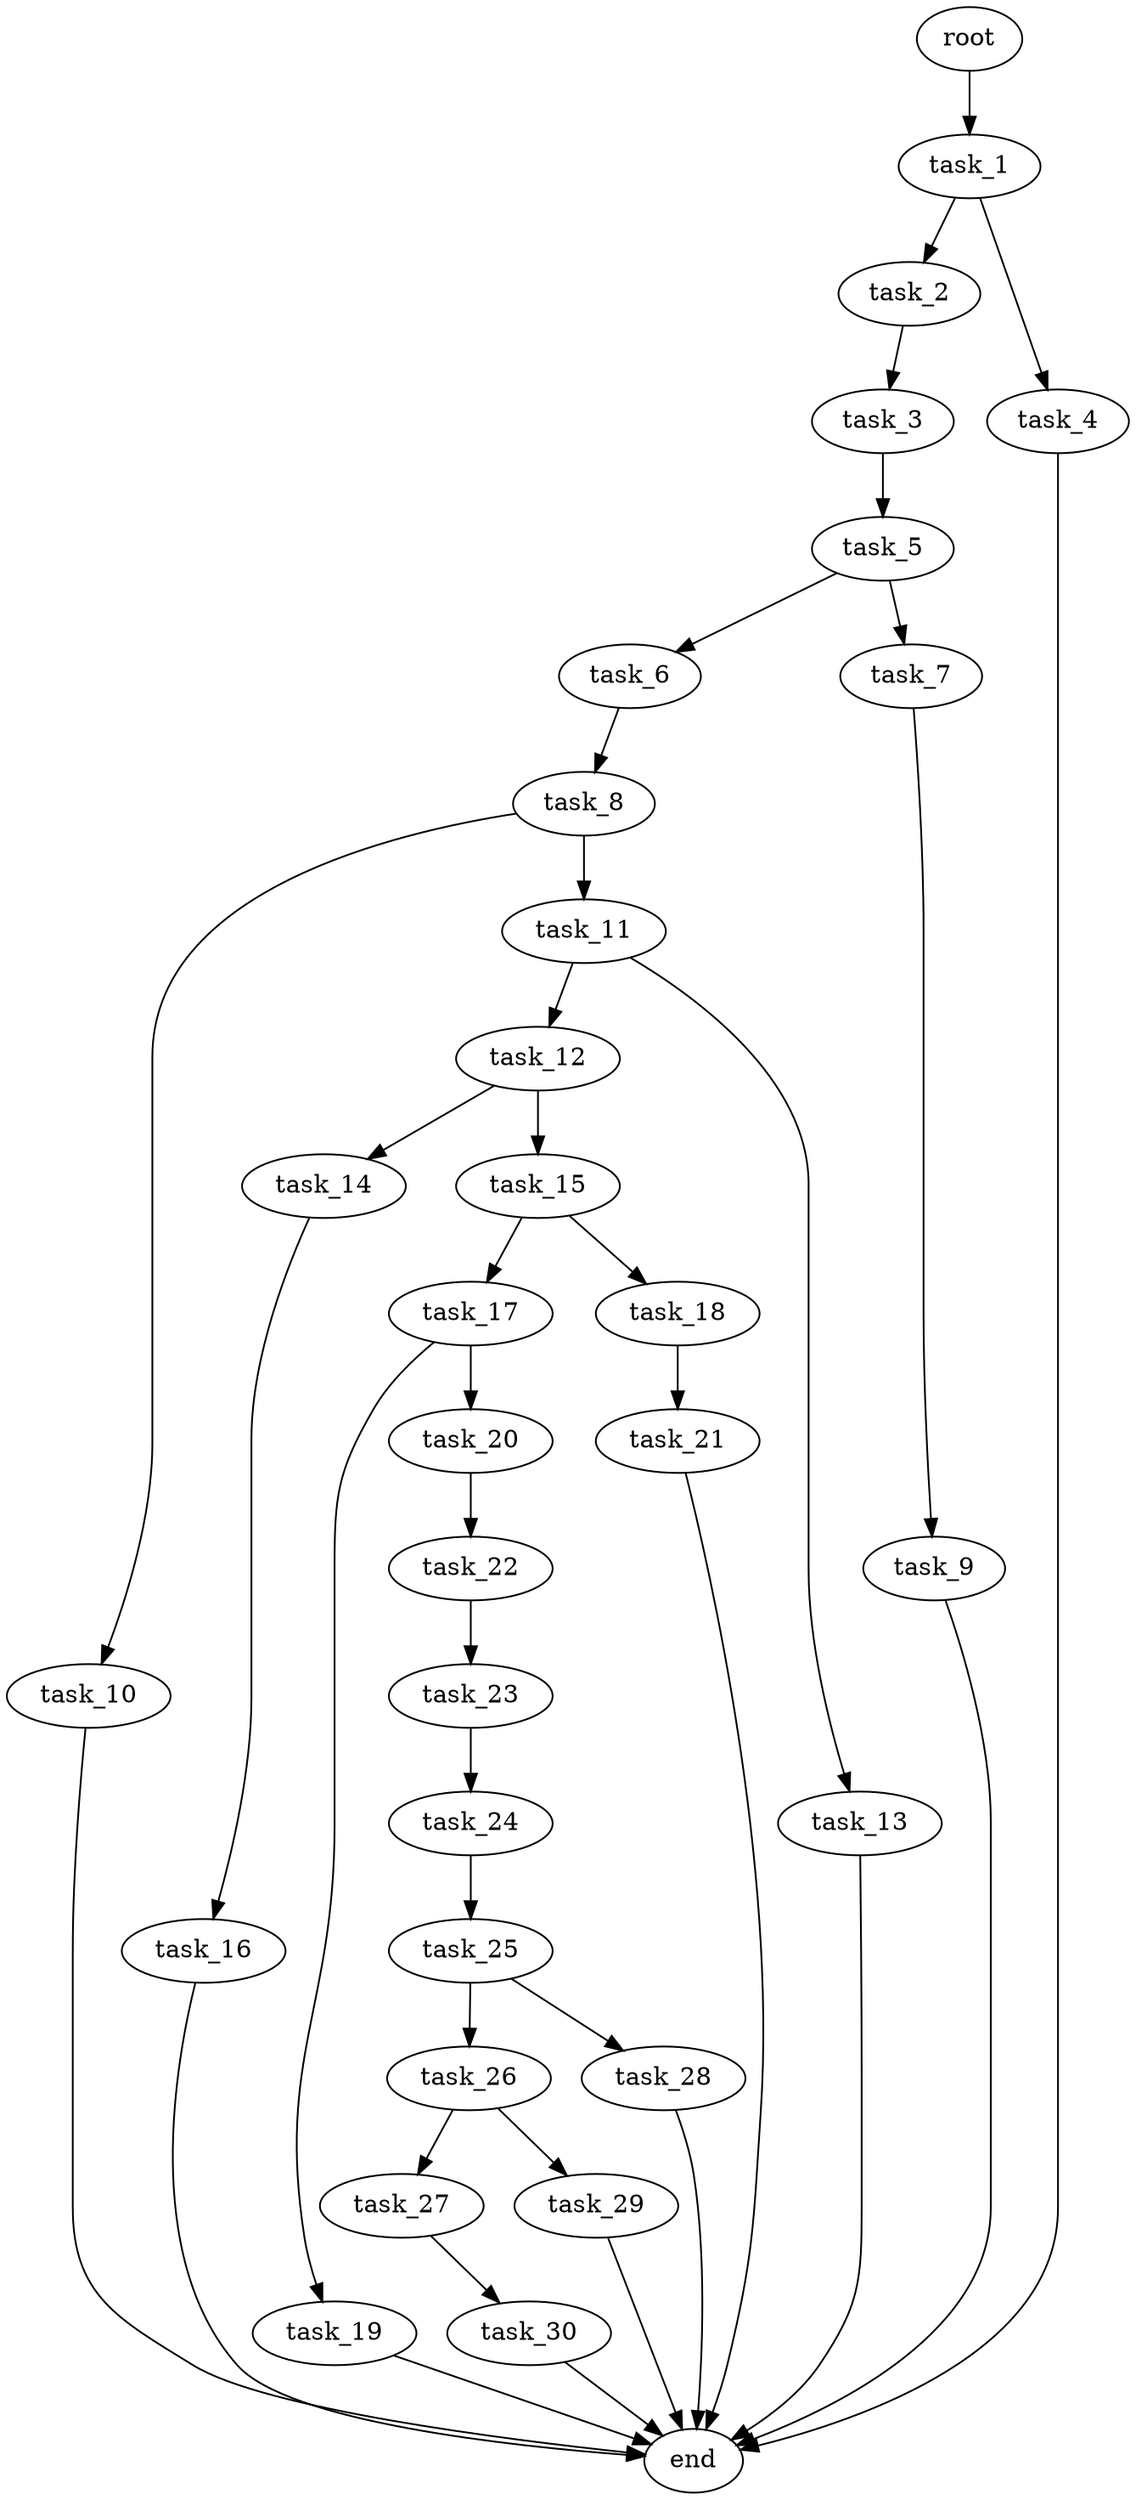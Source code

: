 digraph G {
  root [size="0.000000e+00"];
  task_1 [size="9.903998e+10"];
  task_2 [size="9.291054e+10"];
  task_3 [size="4.263603e+10"];
  task_4 [size="6.165057e+10"];
  task_5 [size="9.102634e+09"];
  task_6 [size="5.105027e+09"];
  task_7 [size="4.073565e+10"];
  task_8 [size="3.065153e+10"];
  task_9 [size="6.333466e+10"];
  task_10 [size="2.315045e+10"];
  task_11 [size="3.362442e+10"];
  task_12 [size="4.792473e+10"];
  task_13 [size="5.099127e+10"];
  task_14 [size="6.439088e+10"];
  task_15 [size="3.043596e+10"];
  task_16 [size="2.693192e+10"];
  task_17 [size="2.806279e+10"];
  task_18 [size="3.510894e+10"];
  task_19 [size="4.181324e+10"];
  task_20 [size="3.199089e+10"];
  task_21 [size="4.765164e+09"];
  task_22 [size="4.098504e+09"];
  task_23 [size="5.222542e+09"];
  task_24 [size="7.447802e+10"];
  task_25 [size="2.120564e+10"];
  task_26 [size="4.721110e+10"];
  task_27 [size="9.084911e+10"];
  task_28 [size="1.008516e+10"];
  task_29 [size="1.849215e+10"];
  task_30 [size="9.483334e+10"];
  end [size="0.000000e+00"];

  root -> task_1 [size="1.000000e-12"];
  task_1 -> task_2 [size="9.291054e+08"];
  task_1 -> task_4 [size="6.165057e+08"];
  task_2 -> task_3 [size="4.263603e+08"];
  task_3 -> task_5 [size="9.102634e+07"];
  task_4 -> end [size="1.000000e-12"];
  task_5 -> task_6 [size="5.105027e+07"];
  task_5 -> task_7 [size="4.073565e+08"];
  task_6 -> task_8 [size="3.065153e+08"];
  task_7 -> task_9 [size="6.333466e+08"];
  task_8 -> task_10 [size="2.315045e+08"];
  task_8 -> task_11 [size="3.362442e+08"];
  task_9 -> end [size="1.000000e-12"];
  task_10 -> end [size="1.000000e-12"];
  task_11 -> task_12 [size="4.792473e+08"];
  task_11 -> task_13 [size="5.099127e+08"];
  task_12 -> task_14 [size="6.439088e+08"];
  task_12 -> task_15 [size="3.043596e+08"];
  task_13 -> end [size="1.000000e-12"];
  task_14 -> task_16 [size="2.693192e+08"];
  task_15 -> task_17 [size="2.806279e+08"];
  task_15 -> task_18 [size="3.510894e+08"];
  task_16 -> end [size="1.000000e-12"];
  task_17 -> task_19 [size="4.181324e+08"];
  task_17 -> task_20 [size="3.199089e+08"];
  task_18 -> task_21 [size="4.765164e+07"];
  task_19 -> end [size="1.000000e-12"];
  task_20 -> task_22 [size="4.098504e+07"];
  task_21 -> end [size="1.000000e-12"];
  task_22 -> task_23 [size="5.222542e+07"];
  task_23 -> task_24 [size="7.447802e+08"];
  task_24 -> task_25 [size="2.120564e+08"];
  task_25 -> task_26 [size="4.721110e+08"];
  task_25 -> task_28 [size="1.008516e+08"];
  task_26 -> task_27 [size="9.084911e+08"];
  task_26 -> task_29 [size="1.849215e+08"];
  task_27 -> task_30 [size="9.483334e+08"];
  task_28 -> end [size="1.000000e-12"];
  task_29 -> end [size="1.000000e-12"];
  task_30 -> end [size="1.000000e-12"];
}
